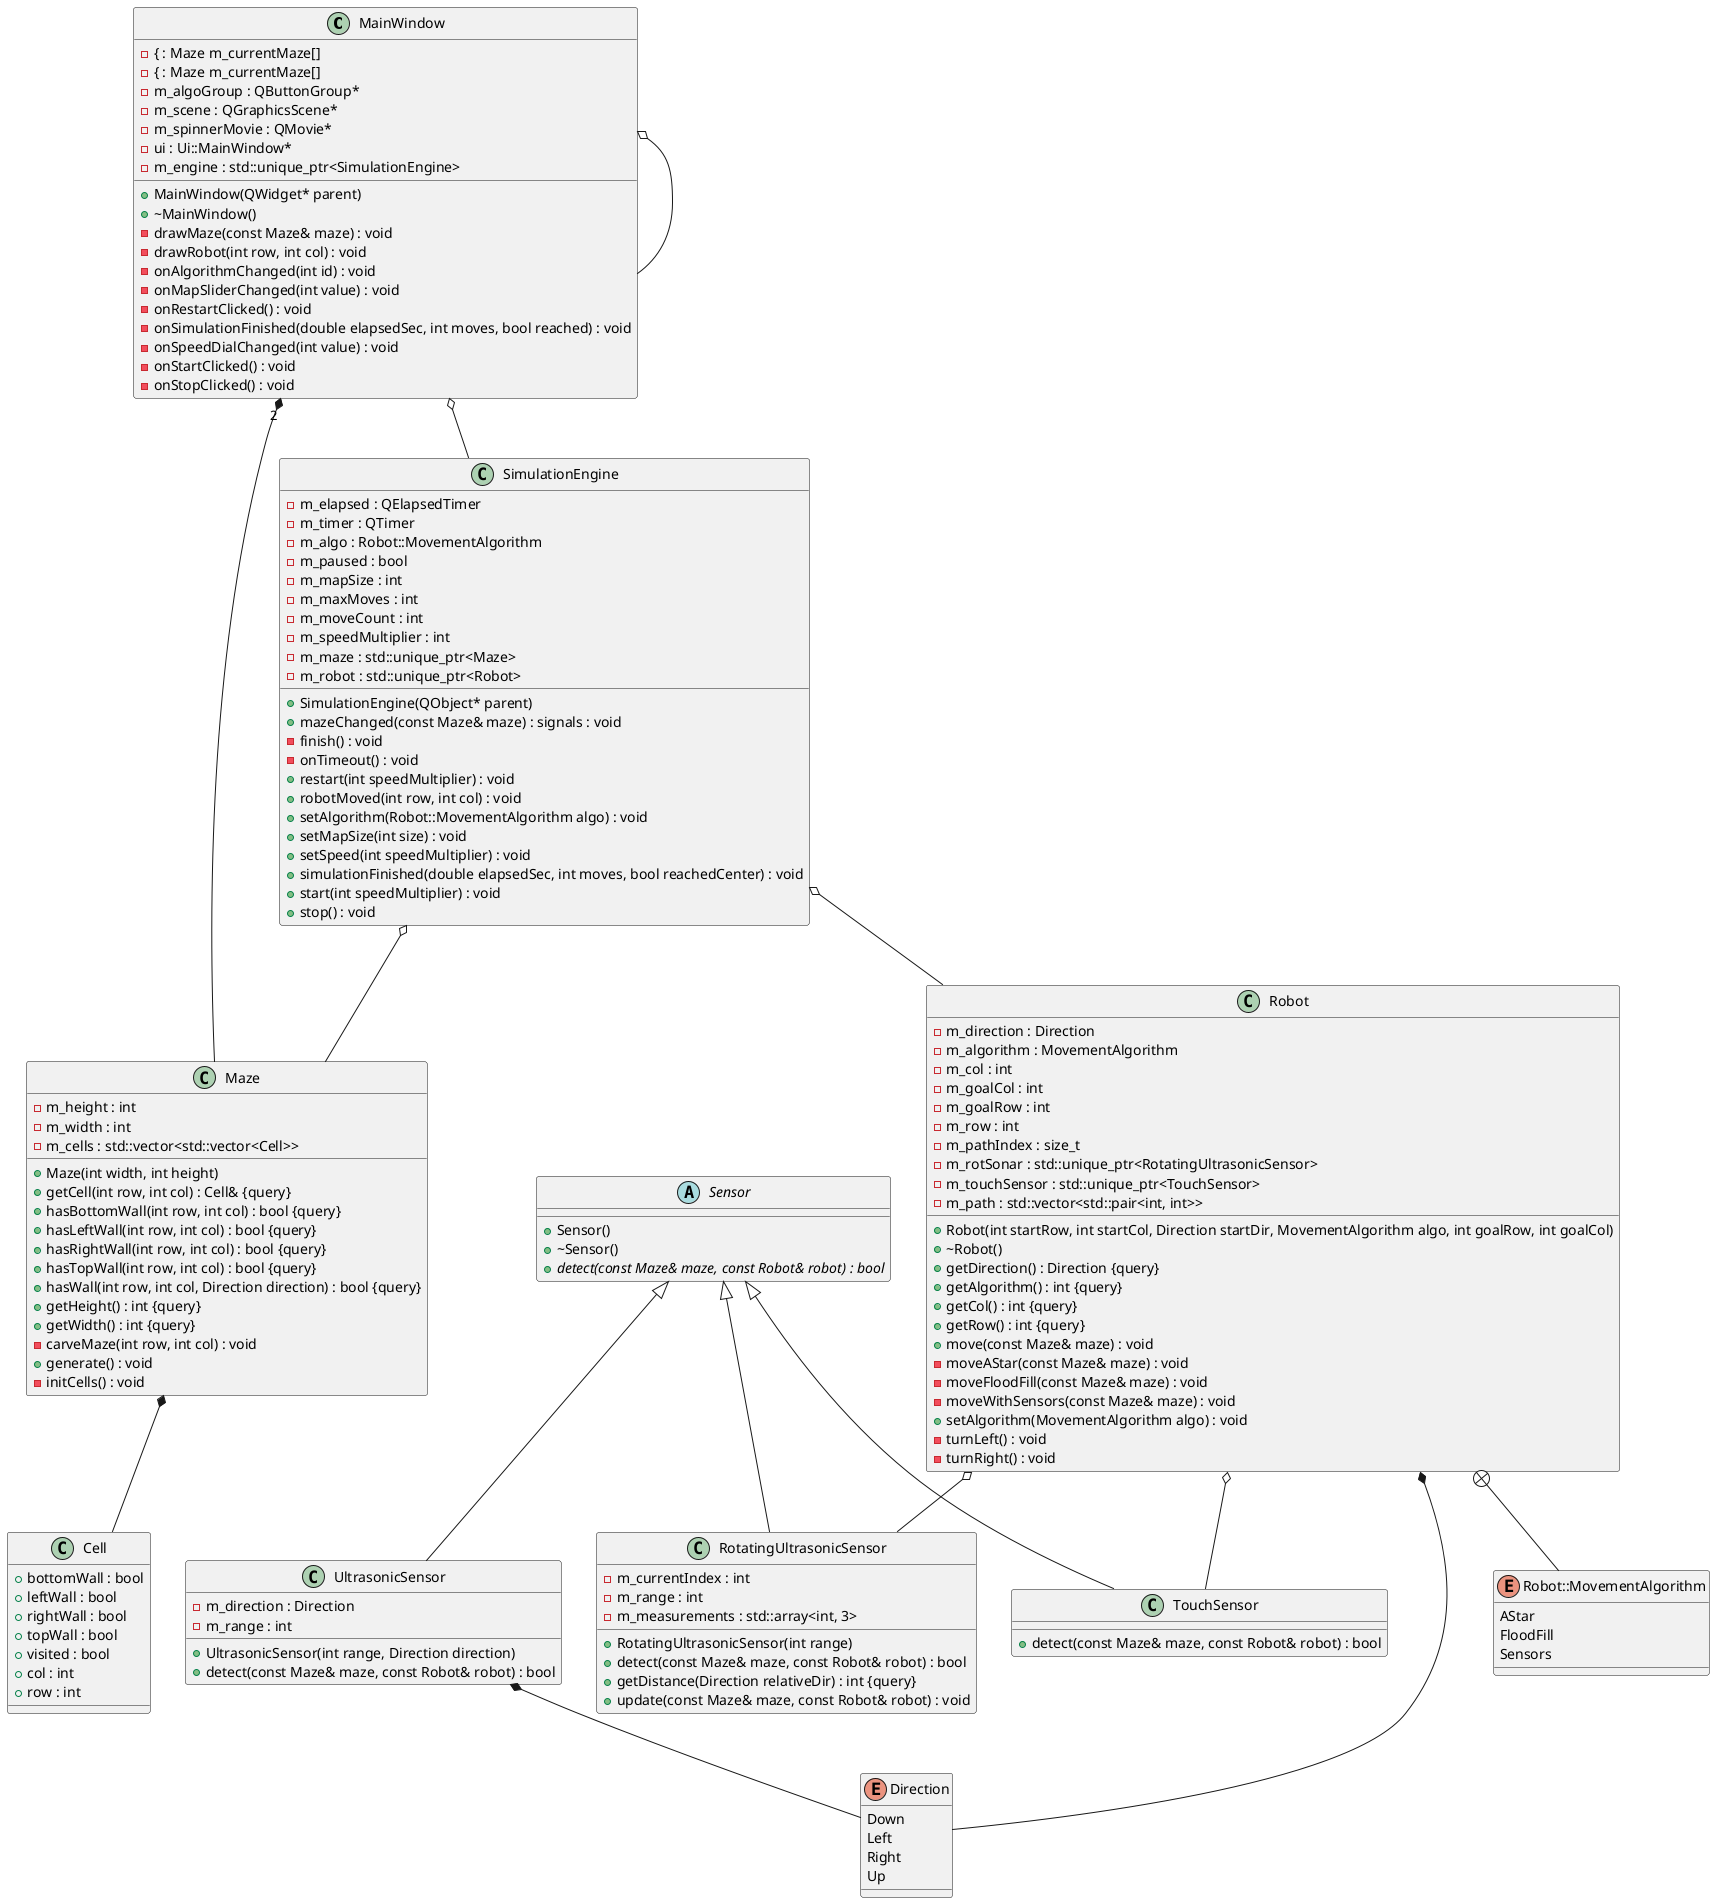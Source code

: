 @startuml





/' Objects '/

class MainWindow {
	+MainWindow(QWidget* parent)
	+~MainWindow()
	-{ : Maze m_currentMaze[]
	-{ : Maze m_currentMaze[]
	-m_algoGroup : QButtonGroup*
	-m_scene : QGraphicsScene*
	-m_spinnerMovie : QMovie*
	-ui : Ui::MainWindow*
	-m_engine : std::unique_ptr<SimulationEngine>
	-drawMaze(const Maze& maze) : void
	-drawRobot(int row, int col) : void
	-onAlgorithmChanged(int id) : void
	-onMapSliderChanged(int value) : void
	-onRestartClicked() : void
	-onSimulationFinished(double elapsedSec, int moves, bool reached) : void
	-onSpeedDialChanged(int value) : void
	-onStartClicked() : void
	-onStopClicked() : void
}


class Maze {
	+Maze(int width, int height)
	+getCell(int row, int col) : Cell& {query}
	+hasBottomWall(int row, int col) : bool {query}
	+hasLeftWall(int row, int col) : bool {query}
	+hasRightWall(int row, int col) : bool {query}
	+hasTopWall(int row, int col) : bool {query}
	+hasWall(int row, int col, Direction direction) : bool {query}
	+getHeight() : int {query}
	+getWidth() : int {query}
	-m_height : int
	-m_width : int
	-m_cells : std::vector<std::vector<Cell>>
	-carveMaze(int row, int col) : void
	+generate() : void
	-initCells() : void
}


class Robot {
	+Robot(int startRow, int startCol, Direction startDir, MovementAlgorithm algo, int goalRow, int goalCol)
	+~Robot()
	+getDirection() : Direction {query}
	-m_direction : Direction
	-m_algorithm : MovementAlgorithm
	+getAlgorithm() : int {query}
	+getCol() : int {query}
	+getRow() : int {query}
	-m_col : int
	-m_goalCol : int
	-m_goalRow : int
	-m_row : int
	-m_pathIndex : size_t
	-m_rotSonar : std::unique_ptr<RotatingUltrasonicSensor>
	-m_touchSensor : std::unique_ptr<TouchSensor>
	-m_path : std::vector<std::pair<int, int>>
	+move(const Maze& maze) : void
	-moveAStar(const Maze& maze) : void
	-moveFloodFill(const Maze& maze) : void
	-moveWithSensors(const Maze& maze) : void
	+setAlgorithm(MovementAlgorithm algo) : void
	-turnLeft() : void
	-turnRight() : void
}


class RotatingUltrasonicSensor {
	+RotatingUltrasonicSensor(int range)
	+detect(const Maze& maze, const Robot& robot) : bool
	+getDistance(Direction relativeDir) : int {query}
	-m_currentIndex : int
	-m_range : int
	-m_measurements : std::array<int, 3>
	+update(const Maze& maze, const Robot& robot) : void
}


abstract class Sensor {
	+Sensor()
	+~Sensor()
	+{abstract} detect(const Maze& maze, const Robot& robot) : bool
}


class SimulationEngine {
	+SimulationEngine(QObject* parent)
	-m_elapsed : QElapsedTimer
	-m_timer : QTimer
	-m_algo : Robot::MovementAlgorithm
	-m_paused : bool
	-m_mapSize : int
	-m_maxMoves : int
	-m_moveCount : int
	-m_speedMultiplier : int
	+mazeChanged(const Maze& maze) : signals : void
	-m_maze : std::unique_ptr<Maze>
	-m_robot : std::unique_ptr<Robot>
	-finish() : void
	-onTimeout() : void
	+restart(int speedMultiplier) : void
	+robotMoved(int row, int col) : void
	+setAlgorithm(Robot::MovementAlgorithm algo) : void
	+setMapSize(int size) : void
	+setSpeed(int speedMultiplier) : void
	+simulationFinished(double elapsedSec, int moves, bool reachedCenter) : void
	+start(int speedMultiplier) : void
	+stop() : void
}


class TouchSensor {
	+detect(const Maze& maze, const Robot& robot) : bool
}


class UltrasonicSensor {
	+UltrasonicSensor(int range, Direction direction)
	-m_direction : Direction
	+detect(const Maze& maze, const Robot& robot) : bool
	-m_range : int
}


enum Direction {
	Down
	Left
	Right
	Up
}


enum Robot::MovementAlgorithm {
	AStar
	FloodFill
	Sensors
}


class Cell {
	+bottomWall : bool
	+leftWall : bool
	+rightWall : bool
	+topWall : bool
	+visited : bool
	+col : int
	+row : int
}





/' Inheritance relationships '/

Sensor <|-- RotatingUltrasonicSensor


Sensor <|-- TouchSensor


Sensor <|-- UltrasonicSensor





/' Aggregation relationships '/

MainWindow o-- MainWindow


MainWindow "2" *-- Maze


MainWindow o-- SimulationEngine


Maze *-- Cell


Robot *-- Direction


Robot o-- RotatingUltrasonicSensor


Robot o-- TouchSensor


SimulationEngine o-- Maze


SimulationEngine o-- Robot


UltrasonicSensor *-- Direction






/' Nested objects '/

Robot +-- Robot::MovementAlgorithm




@enduml
